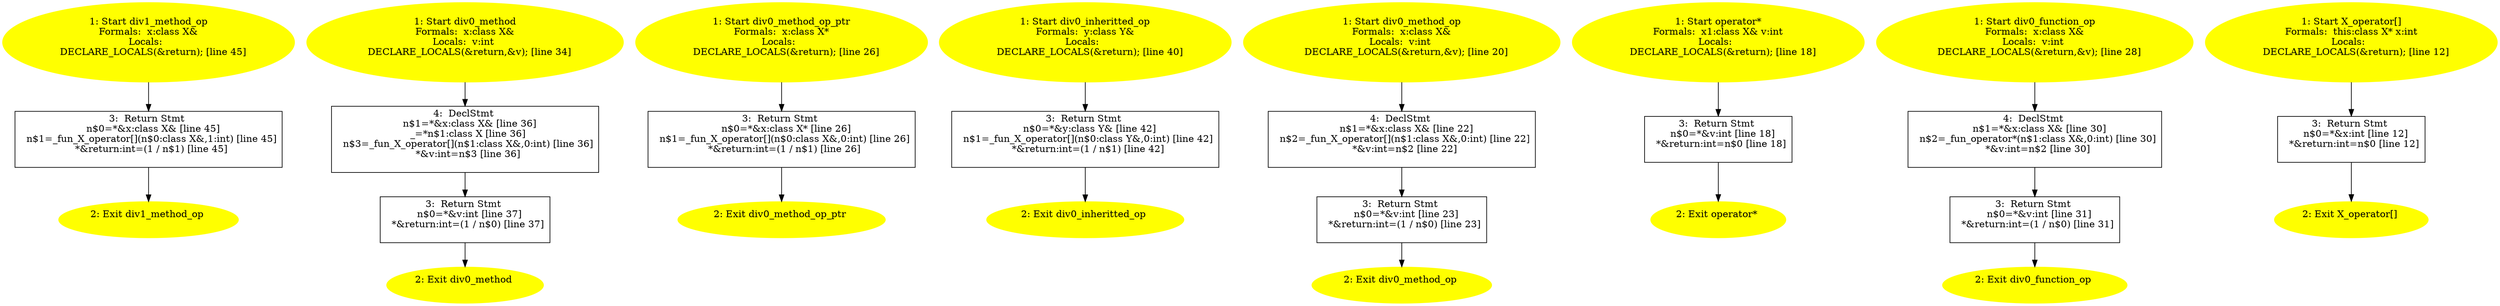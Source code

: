 /* @generated */
digraph iCFG {
"div1_method_op{d41d8cd98f00b204e9800998ecf8427e_Z14div1_method_opR1X}.e448156057445854d40c65708eff11af_3" [label="3:  Return Stmt \n   n$0=*&x:class X& [line 45]\n  n$1=_fun_X_operator[](n$0:class X&,1:int) [line 45]\n  *&return:int=(1 / n$1) [line 45]\n " shape="box"]
	

	 "div1_method_op{d41d8cd98f00b204e9800998ecf8427e_Z14div1_method_opR1X}.e448156057445854d40c65708eff11af_3" -> "div1_method_op{d41d8cd98f00b204e9800998ecf8427e_Z14div1_method_opR1X}.e448156057445854d40c65708eff11af_2" ;
"div1_method_op{d41d8cd98f00b204e9800998ecf8427e_Z14div1_method_opR1X}.e448156057445854d40c65708eff11af_2" [label="2: Exit div1_method_op \n  " color=yellow style=filled]
	

"div1_method_op{d41d8cd98f00b204e9800998ecf8427e_Z14div1_method_opR1X}.e448156057445854d40c65708eff11af_1" [label="1: Start div1_method_op\nFormals:  x:class X&\nLocals:  \n   DECLARE_LOCALS(&return); [line 45]\n " color=yellow style=filled]
	

	 "div1_method_op{d41d8cd98f00b204e9800998ecf8427e_Z14div1_method_opR1X}.e448156057445854d40c65708eff11af_1" -> "div1_method_op{d41d8cd98f00b204e9800998ecf8427e_Z14div1_method_opR1X}.e448156057445854d40c65708eff11af_3" ;
"div0_method{d41d8cd98f00b204e9800998ecf8427e_Z11div0_methodR1X}.eb750e24875886817e624f1ecbcd8788_4" [label="4:  DeclStmt \n   n$1=*&x:class X& [line 36]\n  _=*n$1:class X [line 36]\n  n$3=_fun_X_operator[](n$1:class X&,0:int) [line 36]\n  *&v:int=n$3 [line 36]\n " shape="box"]
	

	 "div0_method{d41d8cd98f00b204e9800998ecf8427e_Z11div0_methodR1X}.eb750e24875886817e624f1ecbcd8788_4" -> "div0_method{d41d8cd98f00b204e9800998ecf8427e_Z11div0_methodR1X}.eb750e24875886817e624f1ecbcd8788_3" ;
"div0_method{d41d8cd98f00b204e9800998ecf8427e_Z11div0_methodR1X}.eb750e24875886817e624f1ecbcd8788_3" [label="3:  Return Stmt \n   n$0=*&v:int [line 37]\n  *&return:int=(1 / n$0) [line 37]\n " shape="box"]
	

	 "div0_method{d41d8cd98f00b204e9800998ecf8427e_Z11div0_methodR1X}.eb750e24875886817e624f1ecbcd8788_3" -> "div0_method{d41d8cd98f00b204e9800998ecf8427e_Z11div0_methodR1X}.eb750e24875886817e624f1ecbcd8788_2" ;
"div0_method{d41d8cd98f00b204e9800998ecf8427e_Z11div0_methodR1X}.eb750e24875886817e624f1ecbcd8788_2" [label="2: Exit div0_method \n  " color=yellow style=filled]
	

"div0_method{d41d8cd98f00b204e9800998ecf8427e_Z11div0_methodR1X}.eb750e24875886817e624f1ecbcd8788_1" [label="1: Start div0_method\nFormals:  x:class X&\nLocals:  v:int \n   DECLARE_LOCALS(&return,&v); [line 34]\n " color=yellow style=filled]
	

	 "div0_method{d41d8cd98f00b204e9800998ecf8427e_Z11div0_methodR1X}.eb750e24875886817e624f1ecbcd8788_1" -> "div0_method{d41d8cd98f00b204e9800998ecf8427e_Z11div0_methodR1X}.eb750e24875886817e624f1ecbcd8788_4" ;
"div0_method_op_ptr{d41d8cd98f00b204e9800998ecf8427e_Z18div0_method_op_ptrP1X}.9a3d88ad21d6a604a59a6dabaf325a43_3" [label="3:  Return Stmt \n   n$0=*&x:class X* [line 26]\n  n$1=_fun_X_operator[](n$0:class X&,0:int) [line 26]\n  *&return:int=(1 / n$1) [line 26]\n " shape="box"]
	

	 "div0_method_op_ptr{d41d8cd98f00b204e9800998ecf8427e_Z18div0_method_op_ptrP1X}.9a3d88ad21d6a604a59a6dabaf325a43_3" -> "div0_method_op_ptr{d41d8cd98f00b204e9800998ecf8427e_Z18div0_method_op_ptrP1X}.9a3d88ad21d6a604a59a6dabaf325a43_2" ;
"div0_method_op_ptr{d41d8cd98f00b204e9800998ecf8427e_Z18div0_method_op_ptrP1X}.9a3d88ad21d6a604a59a6dabaf325a43_2" [label="2: Exit div0_method_op_ptr \n  " color=yellow style=filled]
	

"div0_method_op_ptr{d41d8cd98f00b204e9800998ecf8427e_Z18div0_method_op_ptrP1X}.9a3d88ad21d6a604a59a6dabaf325a43_1" [label="1: Start div0_method_op_ptr\nFormals:  x:class X*\nLocals:  \n   DECLARE_LOCALS(&return); [line 26]\n " color=yellow style=filled]
	

	 "div0_method_op_ptr{d41d8cd98f00b204e9800998ecf8427e_Z18div0_method_op_ptrP1X}.9a3d88ad21d6a604a59a6dabaf325a43_1" -> "div0_method_op_ptr{d41d8cd98f00b204e9800998ecf8427e_Z18div0_method_op_ptrP1X}.9a3d88ad21d6a604a59a6dabaf325a43_3" ;
"div0_inheritted_op{d41d8cd98f00b204e9800998ecf8427e_Z18div0_inheritted_opR1Y}.116cbc49b4df60c15b214b9e72cf6b21_3" [label="3:  Return Stmt \n   n$0=*&y:class Y& [line 42]\n  n$1=_fun_X_operator[](n$0:class Y&,0:int) [line 42]\n  *&return:int=(1 / n$1) [line 42]\n " shape="box"]
	

	 "div0_inheritted_op{d41d8cd98f00b204e9800998ecf8427e_Z18div0_inheritted_opR1Y}.116cbc49b4df60c15b214b9e72cf6b21_3" -> "div0_inheritted_op{d41d8cd98f00b204e9800998ecf8427e_Z18div0_inheritted_opR1Y}.116cbc49b4df60c15b214b9e72cf6b21_2" ;
"div0_inheritted_op{d41d8cd98f00b204e9800998ecf8427e_Z18div0_inheritted_opR1Y}.116cbc49b4df60c15b214b9e72cf6b21_2" [label="2: Exit div0_inheritted_op \n  " color=yellow style=filled]
	

"div0_inheritted_op{d41d8cd98f00b204e9800998ecf8427e_Z18div0_inheritted_opR1Y}.116cbc49b4df60c15b214b9e72cf6b21_1" [label="1: Start div0_inheritted_op\nFormals:  y:class Y&\nLocals:  \n   DECLARE_LOCALS(&return); [line 40]\n " color=yellow style=filled]
	

	 "div0_inheritted_op{d41d8cd98f00b204e9800998ecf8427e_Z18div0_inheritted_opR1Y}.116cbc49b4df60c15b214b9e72cf6b21_1" -> "div0_inheritted_op{d41d8cd98f00b204e9800998ecf8427e_Z18div0_inheritted_opR1Y}.116cbc49b4df60c15b214b9e72cf6b21_3" ;
"div0_method_op{d41d8cd98f00b204e9800998ecf8427e_Z14div0_method_opR1X}.9feb326760e8397694d5082bb8f3e9b1_4" [label="4:  DeclStmt \n   n$1=*&x:class X& [line 22]\n  n$2=_fun_X_operator[](n$1:class X&,0:int) [line 22]\n  *&v:int=n$2 [line 22]\n " shape="box"]
	

	 "div0_method_op{d41d8cd98f00b204e9800998ecf8427e_Z14div0_method_opR1X}.9feb326760e8397694d5082bb8f3e9b1_4" -> "div0_method_op{d41d8cd98f00b204e9800998ecf8427e_Z14div0_method_opR1X}.9feb326760e8397694d5082bb8f3e9b1_3" ;
"div0_method_op{d41d8cd98f00b204e9800998ecf8427e_Z14div0_method_opR1X}.9feb326760e8397694d5082bb8f3e9b1_3" [label="3:  Return Stmt \n   n$0=*&v:int [line 23]\n  *&return:int=(1 / n$0) [line 23]\n " shape="box"]
	

	 "div0_method_op{d41d8cd98f00b204e9800998ecf8427e_Z14div0_method_opR1X}.9feb326760e8397694d5082bb8f3e9b1_3" -> "div0_method_op{d41d8cd98f00b204e9800998ecf8427e_Z14div0_method_opR1X}.9feb326760e8397694d5082bb8f3e9b1_2" ;
"div0_method_op{d41d8cd98f00b204e9800998ecf8427e_Z14div0_method_opR1X}.9feb326760e8397694d5082bb8f3e9b1_2" [label="2: Exit div0_method_op \n  " color=yellow style=filled]
	

"div0_method_op{d41d8cd98f00b204e9800998ecf8427e_Z14div0_method_opR1X}.9feb326760e8397694d5082bb8f3e9b1_1" [label="1: Start div0_method_op\nFormals:  x:class X&\nLocals:  v:int \n   DECLARE_LOCALS(&return,&v); [line 20]\n " color=yellow style=filled]
	

	 "div0_method_op{d41d8cd98f00b204e9800998ecf8427e_Z14div0_method_opR1X}.9feb326760e8397694d5082bb8f3e9b1_1" -> "div0_method_op{d41d8cd98f00b204e9800998ecf8427e_Z14div0_method_opR1X}.9feb326760e8397694d5082bb8f3e9b1_4" ;
"operator*{d41d8cd98f00b204e9800998ecf8427e_ZmlRK1Xi}.5b658f7e914523d79e542fa1985d471f_3" [label="3:  Return Stmt \n   n$0=*&v:int [line 18]\n  *&return:int=n$0 [line 18]\n " shape="box"]
	

	 "operator*{d41d8cd98f00b204e9800998ecf8427e_ZmlRK1Xi}.5b658f7e914523d79e542fa1985d471f_3" -> "operator*{d41d8cd98f00b204e9800998ecf8427e_ZmlRK1Xi}.5b658f7e914523d79e542fa1985d471f_2" ;
"operator*{d41d8cd98f00b204e9800998ecf8427e_ZmlRK1Xi}.5b658f7e914523d79e542fa1985d471f_2" [label="2: Exit operator* \n  " color=yellow style=filled]
	

"operator*{d41d8cd98f00b204e9800998ecf8427e_ZmlRK1Xi}.5b658f7e914523d79e542fa1985d471f_1" [label="1: Start operator*\nFormals:  x1:class X& v:int\nLocals:  \n   DECLARE_LOCALS(&return); [line 18]\n " color=yellow style=filled]
	

	 "operator*{d41d8cd98f00b204e9800998ecf8427e_ZmlRK1Xi}.5b658f7e914523d79e542fa1985d471f_1" -> "operator*{d41d8cd98f00b204e9800998ecf8427e_ZmlRK1Xi}.5b658f7e914523d79e542fa1985d471f_3" ;
"div0_function_op{d41d8cd98f00b204e9800998ecf8427e_Z16div0_function_opR1X}.8d7cdf1203457c362a6f3328fa0e4816_4" [label="4:  DeclStmt \n   n$1=*&x:class X& [line 30]\n  n$2=_fun_operator*(n$1:class X&,0:int) [line 30]\n  *&v:int=n$2 [line 30]\n " shape="box"]
	

	 "div0_function_op{d41d8cd98f00b204e9800998ecf8427e_Z16div0_function_opR1X}.8d7cdf1203457c362a6f3328fa0e4816_4" -> "div0_function_op{d41d8cd98f00b204e9800998ecf8427e_Z16div0_function_opR1X}.8d7cdf1203457c362a6f3328fa0e4816_3" ;
"div0_function_op{d41d8cd98f00b204e9800998ecf8427e_Z16div0_function_opR1X}.8d7cdf1203457c362a6f3328fa0e4816_3" [label="3:  Return Stmt \n   n$0=*&v:int [line 31]\n  *&return:int=(1 / n$0) [line 31]\n " shape="box"]
	

	 "div0_function_op{d41d8cd98f00b204e9800998ecf8427e_Z16div0_function_opR1X}.8d7cdf1203457c362a6f3328fa0e4816_3" -> "div0_function_op{d41d8cd98f00b204e9800998ecf8427e_Z16div0_function_opR1X}.8d7cdf1203457c362a6f3328fa0e4816_2" ;
"div0_function_op{d41d8cd98f00b204e9800998ecf8427e_Z16div0_function_opR1X}.8d7cdf1203457c362a6f3328fa0e4816_2" [label="2: Exit div0_function_op \n  " color=yellow style=filled]
	

"div0_function_op{d41d8cd98f00b204e9800998ecf8427e_Z16div0_function_opR1X}.8d7cdf1203457c362a6f3328fa0e4816_1" [label="1: Start div0_function_op\nFormals:  x:class X&\nLocals:  v:int \n   DECLARE_LOCALS(&return,&v); [line 28]\n " color=yellow style=filled]
	

	 "div0_function_op{d41d8cd98f00b204e9800998ecf8427e_Z16div0_function_opR1X}.8d7cdf1203457c362a6f3328fa0e4816_1" -> "div0_function_op{d41d8cd98f00b204e9800998ecf8427e_Z16div0_function_opR1X}.8d7cdf1203457c362a6f3328fa0e4816_4" ;
"X_operator[](_ZN1XixEi).b74a9bb5a8639b85f6154a7abc861776_3" [label="3:  Return Stmt \n   n$0=*&x:int [line 12]\n  *&return:int=n$0 [line 12]\n " shape="box"]
	

	 "X_operator[](_ZN1XixEi).b74a9bb5a8639b85f6154a7abc861776_3" -> "X_operator[](_ZN1XixEi).b74a9bb5a8639b85f6154a7abc861776_2" ;
"X_operator[](_ZN1XixEi).b74a9bb5a8639b85f6154a7abc861776_2" [label="2: Exit X_operator[] \n  " color=yellow style=filled]
	

"X_operator[](_ZN1XixEi).b74a9bb5a8639b85f6154a7abc861776_1" [label="1: Start X_operator[]\nFormals:  this:class X* x:int\nLocals:  \n   DECLARE_LOCALS(&return); [line 12]\n " color=yellow style=filled]
	

	 "X_operator[](_ZN1XixEi).b74a9bb5a8639b85f6154a7abc861776_1" -> "X_operator[](_ZN1XixEi).b74a9bb5a8639b85f6154a7abc861776_3" ;
}
